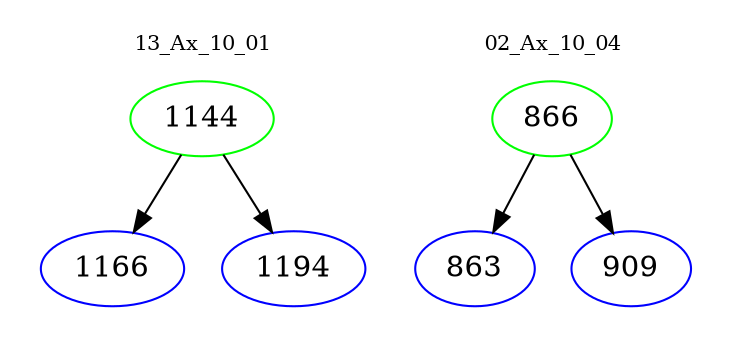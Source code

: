 digraph{
subgraph cluster_0 {
color = white
label = "13_Ax_10_01";
fontsize=10;
T0_1144 [label="1144", color="green"]
T0_1144 -> T0_1166 [color="black"]
T0_1166 [label="1166", color="blue"]
T0_1144 -> T0_1194 [color="black"]
T0_1194 [label="1194", color="blue"]
}
subgraph cluster_1 {
color = white
label = "02_Ax_10_04";
fontsize=10;
T1_866 [label="866", color="green"]
T1_866 -> T1_863 [color="black"]
T1_863 [label="863", color="blue"]
T1_866 -> T1_909 [color="black"]
T1_909 [label="909", color="blue"]
}
}
